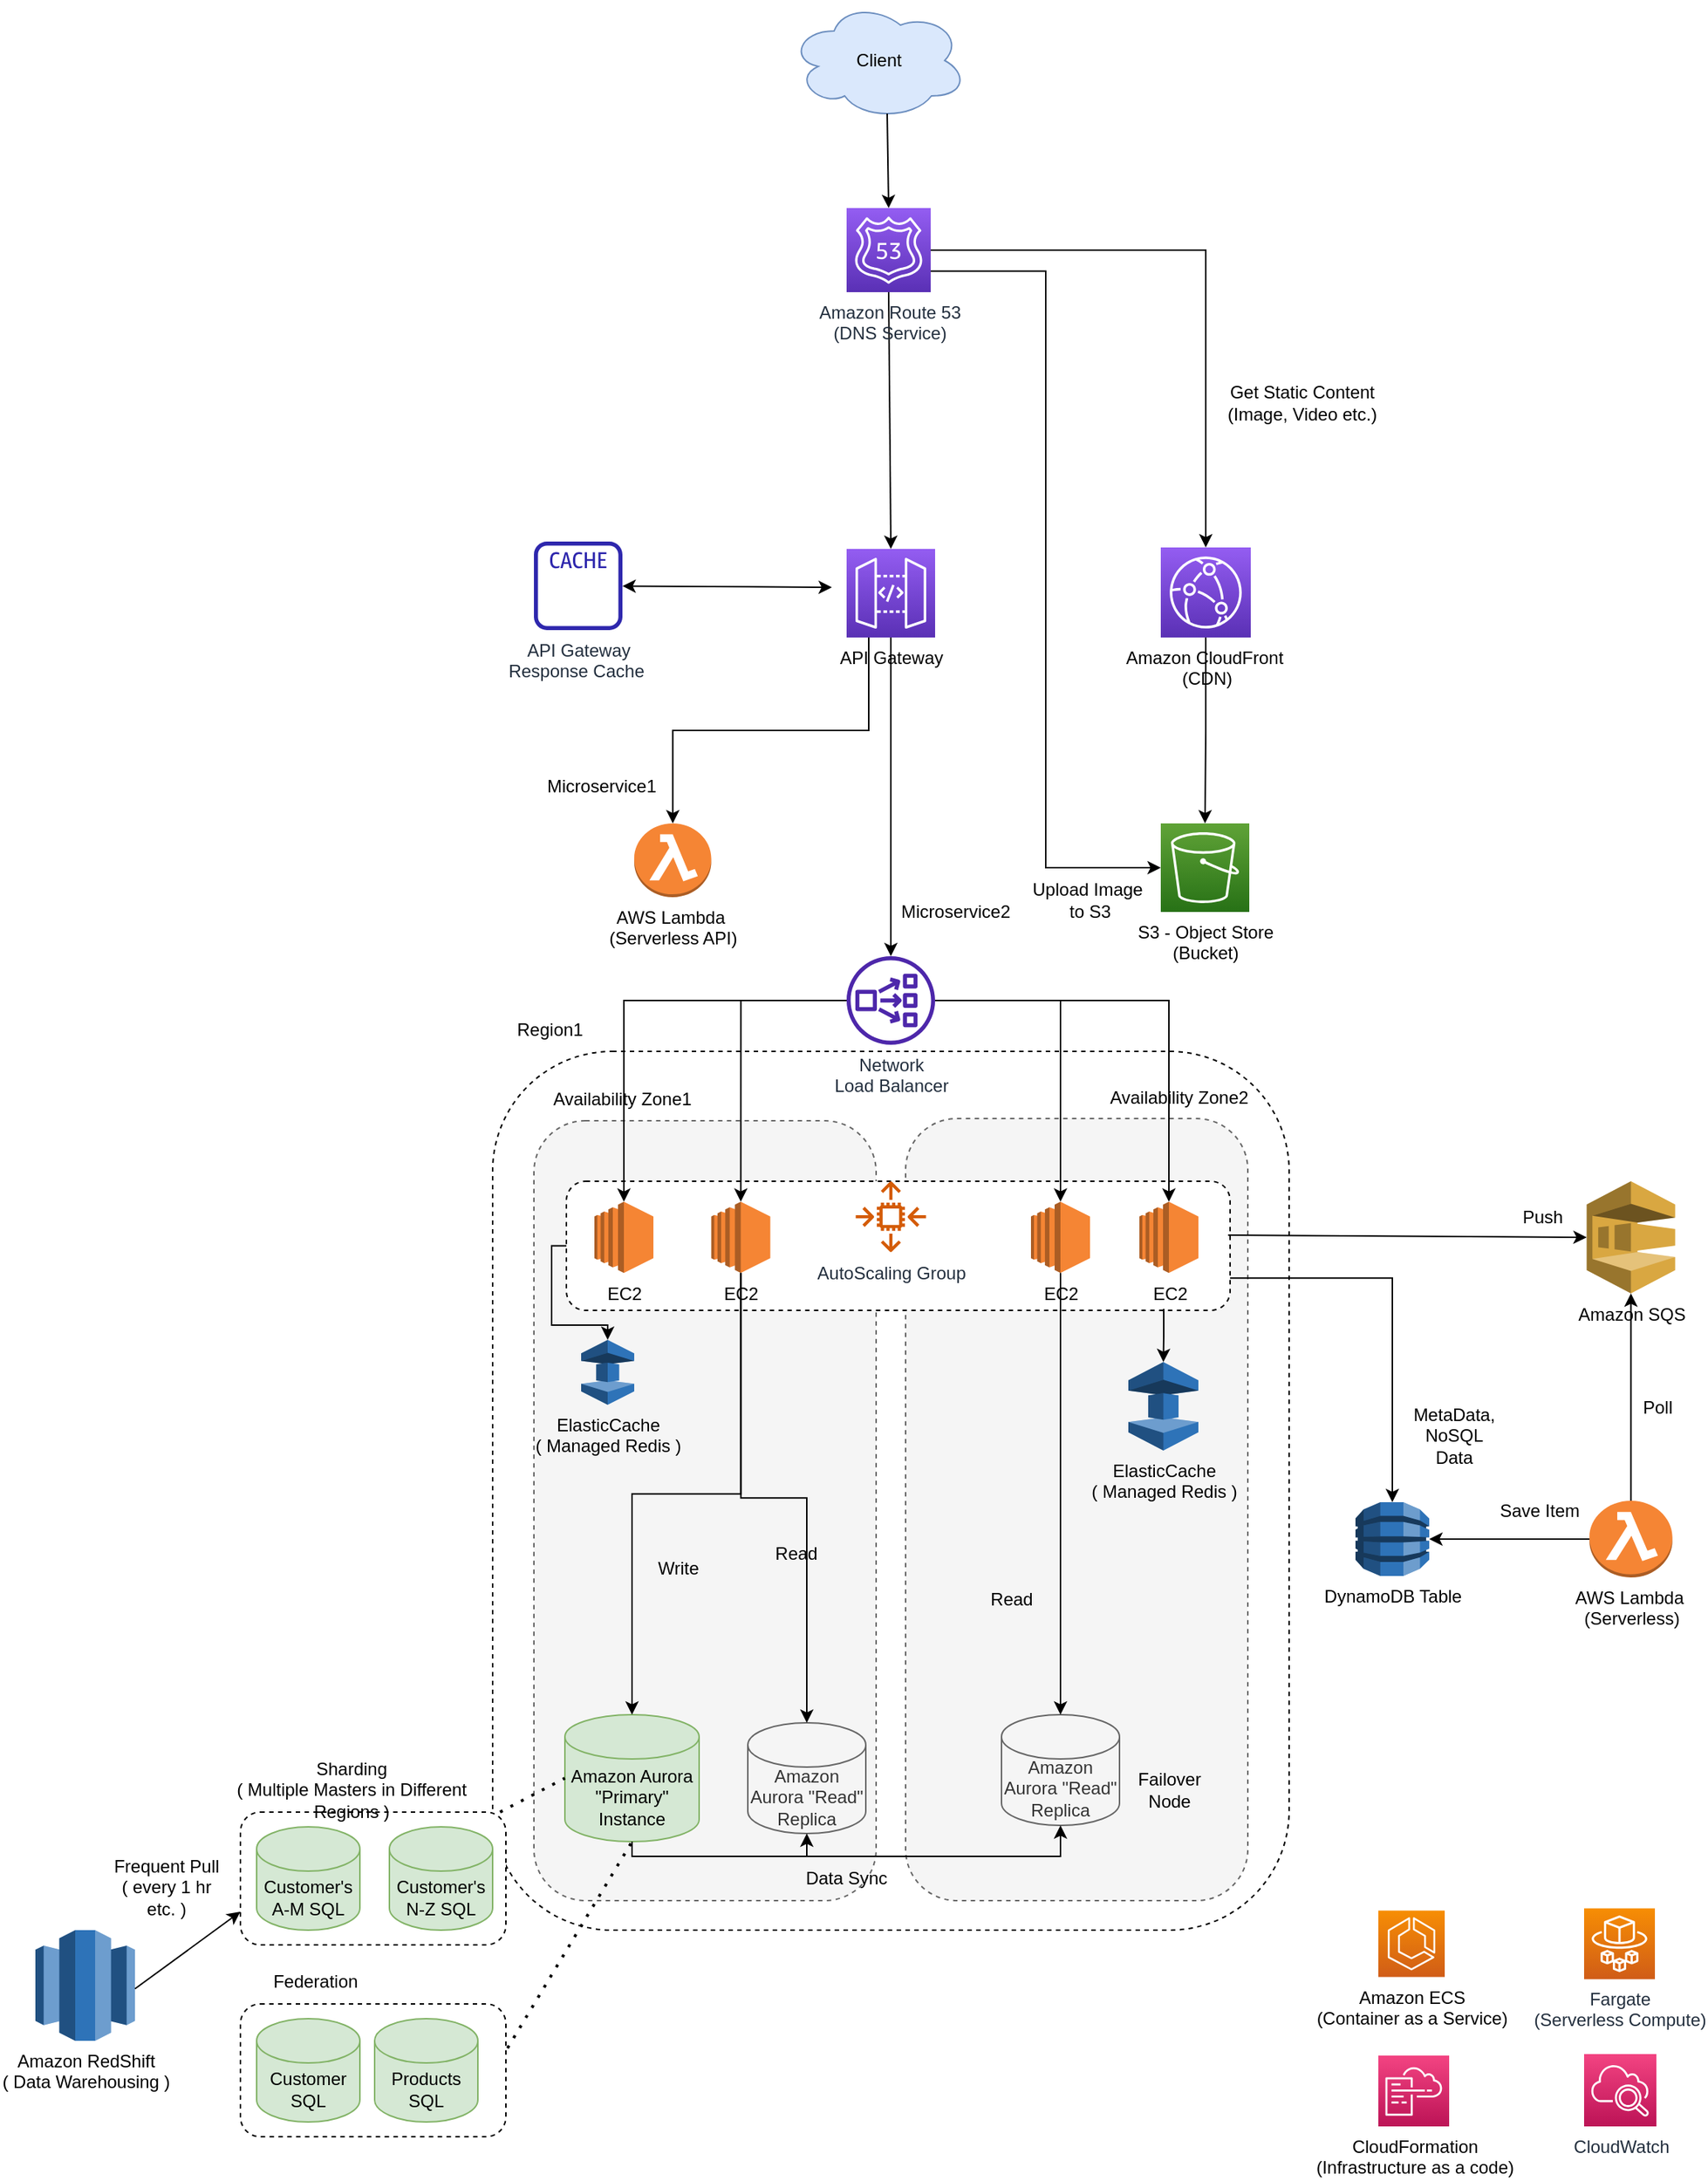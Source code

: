 <mxfile version="20.3.0" type="device"><diagram id="onmVZMC7TlNop5oKB3UY" name="Page-1"><mxGraphModel dx="1796" dy="1678" grid="1" gridSize="10" guides="1" tooltips="1" connect="1" arrows="1" fold="1" page="1" pageScale="1" pageWidth="850" pageHeight="1100" math="0" shadow="0"><root><mxCell id="0"/><mxCell id="1" parent="0"/><mxCell id="hn_LYAB48-utlL365DAF-9" value="" style="rounded=1;whiteSpace=wrap;html=1;dashed=1;" parent="1" vertex="1"><mxGeometry x="60" y="-215.5" width="540" height="595.5" as="geometry"/></mxCell><mxCell id="aEOiDf8z2A1y91HWuHEK-3" value="" style="rounded=1;whiteSpace=wrap;html=1;dashed=1;fillColor=#f5f5f5;fontColor=#333333;strokeColor=#666666;" parent="1" vertex="1"><mxGeometry x="340" y="-170" width="232" height="530" as="geometry"/></mxCell><mxCell id="aEOiDf8z2A1y91HWuHEK-2" value="" style="rounded=1;whiteSpace=wrap;html=1;dashed=1;fillColor=#f5f5f5;fontColor=#333333;strokeColor=#666666;" parent="1" vertex="1"><mxGeometry x="88" y="-168.5" width="232" height="528.5" as="geometry"/></mxCell><mxCell id="gxSmxHNSXOMdhkajosie-10" value="" style="rounded=1;whiteSpace=wrap;html=1;dashed=1;" parent="1" vertex="1"><mxGeometry x="110" y="-127.5" width="450" height="87.5" as="geometry"/></mxCell><mxCell id="0BLKtr6tW4kkjmVhm_gT-1" value="Amazon Aurora &quot;Primary&quot; &lt;br&gt;Instance" style="shape=cylinder3;whiteSpace=wrap;html=1;boundedLbl=1;backgroundOutline=1;size=15;fillColor=#d5e8d4;strokeColor=#82b366;" parent="1" vertex="1"><mxGeometry x="109" y="234" width="91" height="86" as="geometry"/></mxCell><mxCell id="0BLKtr6tW4kkjmVhm_gT-8" value="Write" style="text;html=1;strokeColor=none;fillColor=none;align=center;verticalAlign=middle;whiteSpace=wrap;rounded=0;" parent="1" vertex="1"><mxGeometry x="156" y="120" width="60" height="30" as="geometry"/></mxCell><mxCell id="0BLKtr6tW4kkjmVhm_gT-16" value="Data Sync" style="text;html=1;strokeColor=none;fillColor=none;align=center;verticalAlign=middle;whiteSpace=wrap;rounded=0;" parent="1" vertex="1"><mxGeometry x="270" y="330" width="60" height="30" as="geometry"/></mxCell><mxCell id="gxSmxHNSXOMdhkajosie-3" value="Client" style="ellipse;shape=cloud;whiteSpace=wrap;html=1;fillColor=#dae8fc;strokeColor=#6c8ebf;" parent="1" vertex="1"><mxGeometry x="261.5" y="-927" width="120" height="80" as="geometry"/></mxCell><mxCell id="gxSmxHNSXOMdhkajosie-4" value="" style="endArrow=classic;html=1;rounded=0;exitX=0.5;exitY=1;exitDx=0;exitDy=0;exitPerimeter=0;entryX=0.5;entryY=0;entryDx=0;entryDy=0;entryPerimeter=0;" parent="1" source="Na6hdPi10sbFOHIolOGf-2" target="tbOlpOTZM_LOGTKTHbli-2" edge="1"><mxGeometry width="50" height="50" relative="1" as="geometry"><mxPoint x="380" y="-220" as="sourcePoint"/><mxPoint x="330" y="-320" as="targetPoint"/></mxGeometry></mxCell><mxCell id="gxSmxHNSXOMdhkajosie-7" value="" style="endArrow=classic;html=1;rounded=0;entryX=0.5;entryY=0;entryDx=0;entryDy=0;entryPerimeter=0;edgeStyle=orthogonalEdgeStyle;" parent="1" source="XGgCyVhvgCMP7tvnIqWy-1" target="Na6hdPi10sbFOHIolOGf-5" edge="1"><mxGeometry width="50" height="50" relative="1" as="geometry"><mxPoint x="330" y="-258" as="sourcePoint"/><mxPoint x="328" y="-140" as="targetPoint"/></mxGeometry></mxCell><mxCell id="gxSmxHNSXOMdhkajosie-8" value="ElasticCache &lt;br&gt;( Managed Redis )" style="outlineConnect=0;dashed=0;verticalLabelPosition=bottom;verticalAlign=top;align=center;html=1;shape=mxgraph.aws3.elasticache;fillColor=#2E73B8;gradientColor=none;" parent="1" vertex="1"><mxGeometry x="491" y="-5" width="47.5" height="60" as="geometry"/></mxCell><mxCell id="gxSmxHNSXOMdhkajosie-16" value="" style="endArrow=classic;html=1;rounded=0;edgeStyle=orthogonalEdgeStyle;" parent="1" source="tbOlpOTZM_LOGTKTHbli-3" target="tbOlpOTZM_LOGTKTHbli-11" edge="1"><mxGeometry width="50" height="50" relative="1" as="geometry"><mxPoint x="860" y="-803.2" as="sourcePoint"/><mxPoint x="543" y="-370" as="targetPoint"/></mxGeometry></mxCell><mxCell id="gxSmxHNSXOMdhkajosie-17" value="" style="rounded=1;whiteSpace=wrap;html=1;dashed=1;" parent="1" vertex="1"><mxGeometry x="-111" y="300" width="180" height="90" as="geometry"/></mxCell><mxCell id="gxSmxHNSXOMdhkajosie-18" value="Customer's A-M SQL" style="shape=cylinder3;whiteSpace=wrap;html=1;boundedLbl=1;backgroundOutline=1;size=15;fillColor=#d5e8d4;strokeColor=#82b366;" parent="1" vertex="1"><mxGeometry x="-100" y="310" width="70" height="70" as="geometry"/></mxCell><mxCell id="gxSmxHNSXOMdhkajosie-19" value="Customer's N-Z SQL" style="shape=cylinder3;whiteSpace=wrap;html=1;boundedLbl=1;backgroundOutline=1;size=15;fillColor=#d5e8d4;strokeColor=#82b366;" parent="1" vertex="1"><mxGeometry x="-10" y="310" width="70" height="70" as="geometry"/></mxCell><mxCell id="gxSmxHNSXOMdhkajosie-20" value="Sharding &lt;br&gt;( Multiple Masters in Different Regions )" style="text;html=1;strokeColor=none;fillColor=none;align=center;verticalAlign=middle;whiteSpace=wrap;rounded=0;dashed=1;" parent="1" vertex="1"><mxGeometry x="-132.5" y="270" width="192.5" height="30" as="geometry"/></mxCell><mxCell id="gxSmxHNSXOMdhkajosie-21" value="" style="rounded=1;whiteSpace=wrap;html=1;dashed=1;" parent="1" vertex="1"><mxGeometry x="-111" y="430" width="180" height="90" as="geometry"/></mxCell><mxCell id="gxSmxHNSXOMdhkajosie-22" value="Customer SQL" style="shape=cylinder3;whiteSpace=wrap;html=1;boundedLbl=1;backgroundOutline=1;size=15;fillColor=#d5e8d4;strokeColor=#82b366;" parent="1" vertex="1"><mxGeometry x="-100" y="440" width="70" height="70" as="geometry"/></mxCell><mxCell id="gxSmxHNSXOMdhkajosie-23" value="Products SQL" style="shape=cylinder3;whiteSpace=wrap;html=1;boundedLbl=1;backgroundOutline=1;size=15;fillColor=#d5e8d4;strokeColor=#82b366;" parent="1" vertex="1"><mxGeometry x="-20" y="440" width="70" height="70" as="geometry"/></mxCell><mxCell id="gxSmxHNSXOMdhkajosie-24" value="Federation" style="text;html=1;strokeColor=none;fillColor=none;align=center;verticalAlign=middle;whiteSpace=wrap;rounded=0;dashed=1;" parent="1" vertex="1"><mxGeometry x="-90" y="400" width="60" height="30" as="geometry"/></mxCell><mxCell id="gxSmxHNSXOMdhkajosie-25" value="" style="endArrow=none;dashed=1;html=1;dashPattern=1 3;strokeWidth=2;rounded=0;entryX=0;entryY=0.5;entryDx=0;entryDy=0;entryPerimeter=0;" parent="1" source="gxSmxHNSXOMdhkajosie-17" target="0BLKtr6tW4kkjmVhm_gT-1" edge="1"><mxGeometry width="50" height="50" relative="1" as="geometry"><mxPoint x="240" y="410" as="sourcePoint"/><mxPoint x="290" y="360" as="targetPoint"/></mxGeometry></mxCell><mxCell id="gxSmxHNSXOMdhkajosie-26" value="" style="endArrow=none;dashed=1;html=1;dashPattern=1 3;strokeWidth=2;rounded=0;exitX=1.006;exitY=0.333;exitDx=0;exitDy=0;exitPerimeter=0;entryX=0.5;entryY=1;entryDx=0;entryDy=0;entryPerimeter=0;" parent="1" source="gxSmxHNSXOMdhkajosie-21" target="0BLKtr6tW4kkjmVhm_gT-1" edge="1"><mxGeometry width="50" height="50" relative="1" as="geometry"><mxPoint x="240" y="410" as="sourcePoint"/><mxPoint x="160" y="290" as="targetPoint"/></mxGeometry></mxCell><mxCell id="gxSmxHNSXOMdhkajosie-38" value="Amazon RedShift &lt;br&gt;( Data Warehousing )" style="outlineConnect=0;dashed=0;verticalLabelPosition=bottom;verticalAlign=top;align=center;html=1;shape=mxgraph.aws3.redshift;fillColor=#2E73B8;gradientColor=none;" parent="1" vertex="1"><mxGeometry x="-250" y="380" width="67.5" height="75" as="geometry"/></mxCell><mxCell id="gxSmxHNSXOMdhkajosie-39" value="" style="endArrow=classic;html=1;rounded=0;exitX=1;exitY=0.53;exitDx=0;exitDy=0;exitPerimeter=0;entryX=0;entryY=0.75;entryDx=0;entryDy=0;" parent="1" source="gxSmxHNSXOMdhkajosie-38" target="gxSmxHNSXOMdhkajosie-17" edge="1"><mxGeometry width="50" height="50" relative="1" as="geometry"><mxPoint x="30" y="410" as="sourcePoint"/><mxPoint x="80" y="360" as="targetPoint"/></mxGeometry></mxCell><mxCell id="gxSmxHNSXOMdhkajosie-40" value="Frequent Pull ( every 1 hr etc. )" style="text;html=1;strokeColor=none;fillColor=none;align=center;verticalAlign=middle;whiteSpace=wrap;rounded=0;dashed=1;" parent="1" vertex="1"><mxGeometry x="-200" y="336" width="77.5" height="30" as="geometry"/></mxCell><mxCell id="Na6hdPi10sbFOHIolOGf-2" value="Amazon Route 53&lt;br&gt;(DNS Service)" style="sketch=0;points=[[0,0,0],[0.25,0,0],[0.5,0,0],[0.75,0,0],[1,0,0],[0,1,0],[0.25,1,0],[0.5,1,0],[0.75,1,0],[1,1,0],[0,0.25,0],[0,0.5,0],[0,0.75,0],[1,0.25,0],[1,0.5,0],[1,0.75,0]];outlineConnect=0;fontColor=#232F3E;gradientColor=#945DF2;gradientDirection=north;fillColor=#5A30B5;strokeColor=#ffffff;dashed=0;verticalLabelPosition=bottom;verticalAlign=top;align=center;html=1;fontSize=12;fontStyle=0;aspect=fixed;shape=mxgraph.aws4.resourceIcon;resIcon=mxgraph.aws4.route_53;" parent="1" vertex="1"><mxGeometry x="300" y="-787" width="57" height="57" as="geometry"/></mxCell><mxCell id="Na6hdPi10sbFOHIolOGf-3" value="" style="endArrow=classic;html=1;rounded=0;exitX=0.55;exitY=0.95;exitDx=0;exitDy=0;exitPerimeter=0;entryX=0.5;entryY=0;entryDx=0;entryDy=0;entryPerimeter=0;" parent="1" source="gxSmxHNSXOMdhkajosie-3" target="Na6hdPi10sbFOHIolOGf-2" edge="1"><mxGeometry width="50" height="50" relative="1" as="geometry"><mxPoint x="530" y="-677" as="sourcePoint"/><mxPoint x="580" y="-727" as="targetPoint"/></mxGeometry></mxCell><mxCell id="Na6hdPi10sbFOHIolOGf-5" value="EC2" style="outlineConnect=0;dashed=0;verticalLabelPosition=bottom;verticalAlign=top;align=center;html=1;shape=mxgraph.aws3.ec2;fillColor=#F58534;gradientColor=none;" parent="1" vertex="1"><mxGeometry x="129" y="-113.62" width="40" height="48.25" as="geometry"/></mxCell><mxCell id="Na6hdPi10sbFOHIolOGf-6" value="Get Static Content (Image, Video etc.)" style="text;html=1;strokeColor=none;fillColor=none;align=center;verticalAlign=middle;whiteSpace=wrap;rounded=0;" parent="1" vertex="1"><mxGeometry x="553.5" y="-670" width="110" height="30" as="geometry"/></mxCell><mxCell id="Na6hdPi10sbFOHIolOGf-7" value="" style="endArrow=classic;html=1;rounded=0;exitX=0.9;exitY=0.989;exitDx=0;exitDy=0;entryX=0.5;entryY=0;entryDx=0;entryDy=0;entryPerimeter=0;edgeStyle=orthogonalEdgeStyle;exitPerimeter=0;" parent="1" source="gxSmxHNSXOMdhkajosie-10" target="gxSmxHNSXOMdhkajosie-8" edge="1"><mxGeometry width="50" height="50" relative="1" as="geometry"><mxPoint x="350" y="110" as="sourcePoint"/><mxPoint x="400" y="60" as="targetPoint"/></mxGeometry></mxCell><mxCell id="aEOiDf8z2A1y91HWuHEK-1" value="ElasticCache &lt;br&gt;( Managed Redis )" style="outlineConnect=0;dashed=0;verticalLabelPosition=bottom;verticalAlign=top;align=center;html=1;shape=mxgraph.aws3.elasticache;fillColor=#2E73B8;gradientColor=none;" parent="1" vertex="1"><mxGeometry x="120" y="-20" width="36" height="44" as="geometry"/></mxCell><mxCell id="aEOiDf8z2A1y91HWuHEK-4" value="" style="endArrow=classic;html=1;rounded=0;entryX=0.5;entryY=0;entryDx=0;entryDy=0;entryPerimeter=0;edgeStyle=orthogonalEdgeStyle;exitX=0;exitY=0.5;exitDx=0;exitDy=0;" parent="1" source="gxSmxHNSXOMdhkajosie-10" target="aEOiDf8z2A1y91HWuHEK-1" edge="1"><mxGeometry width="50" height="50" relative="1" as="geometry"><mxPoint x="200" y="-40" as="sourcePoint"/><mxPoint x="410" y="-120" as="targetPoint"/></mxGeometry></mxCell><mxCell id="aEOiDf8z2A1y91HWuHEK-5" value="EC2" style="outlineConnect=0;dashed=0;verticalLabelPosition=bottom;verticalAlign=top;align=center;html=1;shape=mxgraph.aws3.ec2;fillColor=#F58534;gradientColor=none;" parent="1" vertex="1"><mxGeometry x="498.5" y="-113.63" width="40" height="48.25" as="geometry"/></mxCell><mxCell id="aEOiDf8z2A1y91HWuHEK-6" value="Availability Zone1" style="text;html=1;strokeColor=none;fillColor=none;align=center;verticalAlign=middle;whiteSpace=wrap;rounded=0;" parent="1" vertex="1"><mxGeometry x="63" y="-198.5" width="170" height="30" as="geometry"/></mxCell><mxCell id="aEOiDf8z2A1y91HWuHEK-7" value="Availability Zone2" style="text;html=1;strokeColor=none;fillColor=none;align=center;verticalAlign=middle;whiteSpace=wrap;rounded=0;" parent="1" vertex="1"><mxGeometry x="443" y="-199" width="165" height="30" as="geometry"/></mxCell><mxCell id="VerBMDBRh4YoSRX80HrU-1" value="Upload Image&lt;br&gt;&amp;nbsp;to S3" style="text;html=1;strokeColor=none;fillColor=none;align=center;verticalAlign=middle;whiteSpace=wrap;rounded=0;" parent="1" vertex="1"><mxGeometry x="387.75" y="-333" width="150.75" height="30" as="geometry"/></mxCell><mxCell id="VerBMDBRh4YoSRX80HrU-2" value="CloudWatch" style="sketch=0;points=[[0,0,0],[0.25,0,0],[0.5,0,0],[0.75,0,0],[1,0,0],[0,1,0],[0.25,1,0],[0.5,1,0],[0.75,1,0],[1,1,0],[0,0.25,0],[0,0.5,0],[0,0.75,0],[1,0.25,0],[1,0.5,0],[1,0.75,0]];points=[[0,0,0],[0.25,0,0],[0.5,0,0],[0.75,0,0],[1,0,0],[0,1,0],[0.25,1,0],[0.5,1,0],[0.75,1,0],[1,1,0],[0,0.25,0],[0,0.5,0],[0,0.75,0],[1,0.25,0],[1,0.5,0],[1,0.75,0]];outlineConnect=0;fontColor=#232F3E;gradientColor=#F34482;gradientDirection=north;fillColor=#BC1356;strokeColor=#ffffff;dashed=0;verticalLabelPosition=bottom;verticalAlign=top;align=center;html=1;fontSize=12;fontStyle=0;aspect=fixed;shape=mxgraph.aws4.resourceIcon;resIcon=mxgraph.aws4.cloudwatch_2;" parent="1" vertex="1"><mxGeometry x="800" y="464" width="49" height="49" as="geometry"/></mxCell><mxCell id="hn_LYAB48-utlL365DAF-1" value="DynamoDB Table" style="outlineConnect=0;dashed=0;verticalLabelPosition=bottom;verticalAlign=top;align=center;html=1;shape=mxgraph.aws3.dynamo_db;fillColor=#2E73B8;gradientColor=none;" parent="1" vertex="1"><mxGeometry x="645" y="90" width="50" height="50" as="geometry"/></mxCell><mxCell id="hn_LYAB48-utlL365DAF-6" value="" style="endArrow=classic;html=1;rounded=0;exitX=1;exitY=0.75;exitDx=0;exitDy=0;edgeStyle=orthogonalEdgeStyle;" parent="1" source="gxSmxHNSXOMdhkajosie-10" target="hn_LYAB48-utlL365DAF-1" edge="1"><mxGeometry width="50" height="50" relative="1" as="geometry"><mxPoint x="320" y="90" as="sourcePoint"/><mxPoint x="370" y="40" as="targetPoint"/></mxGeometry></mxCell><mxCell id="hn_LYAB48-utlL365DAF-8" value="MetaData, NoSQL Data" style="text;html=1;strokeColor=none;fillColor=none;align=center;verticalAlign=middle;whiteSpace=wrap;rounded=0;" parent="1" vertex="1"><mxGeometry x="681.75" y="30" width="60" height="30" as="geometry"/></mxCell><mxCell id="hn_LYAB48-utlL365DAF-10" value="Region1" style="text;html=1;strokeColor=none;fillColor=none;align=center;verticalAlign=middle;whiteSpace=wrap;rounded=0;dashed=1;" parent="1" vertex="1"><mxGeometry x="69" y="-245.5" width="60" height="30" as="geometry"/></mxCell><mxCell id="hn_LYAB48-utlL365DAF-13" value="AutoScaling Group" style="sketch=0;outlineConnect=0;fontColor=#232F3E;gradientColor=none;fillColor=#D45B07;strokeColor=none;dashed=0;verticalLabelPosition=bottom;verticalAlign=top;align=center;html=1;fontSize=12;fontStyle=0;aspect=fixed;pointerEvents=1;shape=mxgraph.aws4.auto_scaling2;" parent="1" vertex="1"><mxGeometry x="306" y="-127.5" width="48" height="48" as="geometry"/></mxCell><mxCell id="hn_LYAB48-utlL365DAF-15" value="Amazon Aurora &quot;Read&quot; Replica" style="shape=cylinder3;whiteSpace=wrap;html=1;boundedLbl=1;backgroundOutline=1;size=15;fillColor=#f5f5f5;fontColor=#333333;strokeColor=#666666;" parent="1" vertex="1"><mxGeometry x="233" y="239.5" width="80" height="75" as="geometry"/></mxCell><mxCell id="hn_LYAB48-utlL365DAF-16" value="Amazon Aurora &quot;Read&quot; Replica" style="shape=cylinder3;whiteSpace=wrap;html=1;boundedLbl=1;backgroundOutline=1;size=15;fillColor=#f5f5f5;fontColor=#333333;strokeColor=#666666;" parent="1" vertex="1"><mxGeometry x="405" y="234" width="80" height="75" as="geometry"/></mxCell><mxCell id="hn_LYAB48-utlL365DAF-17" value="" style="endArrow=classic;html=1;rounded=0;edgeStyle=orthogonalEdgeStyle;exitX=0.5;exitY=1;exitDx=0;exitDy=0;exitPerimeter=0;" parent="1" target="hn_LYAB48-utlL365DAF-15" edge="1" source="WZfCLLV3Nf7WLtic0pid-1"><mxGeometry width="50" height="50" relative="1" as="geometry"><mxPoint x="170" y="40" as="sourcePoint"/><mxPoint x="420" y="110" as="targetPoint"/></mxGeometry></mxCell><mxCell id="hn_LYAB48-utlL365DAF-18" value="Read" style="text;html=1;strokeColor=none;fillColor=none;align=center;verticalAlign=middle;whiteSpace=wrap;rounded=0;dashed=1;" parent="1" vertex="1"><mxGeometry x="236" y="110" width="60" height="30" as="geometry"/></mxCell><mxCell id="hn_LYAB48-utlL365DAF-19" value="" style="endArrow=classic;html=1;rounded=0;entryX=0.5;entryY=0;entryDx=0;entryDy=0;entryPerimeter=0;edgeStyle=orthogonalEdgeStyle;exitX=0.5;exitY=1;exitDx=0;exitDy=0;exitPerimeter=0;" parent="1" target="hn_LYAB48-utlL365DAF-16" edge="1" source="WZfCLLV3Nf7WLtic0pid-2"><mxGeometry width="50" height="50" relative="1" as="geometry"><mxPoint x="390" y="130" as="sourcePoint"/><mxPoint x="420" y="90" as="targetPoint"/></mxGeometry></mxCell><mxCell id="hn_LYAB48-utlL365DAF-20" value="Read" style="text;html=1;strokeColor=none;fillColor=none;align=center;verticalAlign=middle;whiteSpace=wrap;rounded=0;dashed=1;" parent="1" vertex="1"><mxGeometry x="381.5" y="141" width="60" height="30" as="geometry"/></mxCell><mxCell id="hn_LYAB48-utlL365DAF-21" value="Failover Node" style="text;html=1;strokeColor=none;fillColor=none;align=center;verticalAlign=middle;whiteSpace=wrap;rounded=0;dashed=1;" parent="1" vertex="1"><mxGeometry x="488.5" y="270" width="60" height="30" as="geometry"/></mxCell><mxCell id="hn_LYAB48-utlL365DAF-28" value="Fargate &lt;br&gt;(Serverless Compute)" style="sketch=0;points=[[0,0,0],[0.25,0,0],[0.5,0,0],[0.75,0,0],[1,0,0],[0,1,0],[0.25,1,0],[0.5,1,0],[0.75,1,0],[1,1,0],[0,0.25,0],[0,0.5,0],[0,0.75,0],[1,0.25,0],[1,0.5,0],[1,0.75,0]];outlineConnect=0;fontColor=#232F3E;gradientColor=#F78E04;gradientDirection=north;fillColor=#D05C17;strokeColor=#ffffff;dashed=0;verticalLabelPosition=bottom;verticalAlign=top;align=center;html=1;fontSize=12;fontStyle=0;aspect=fixed;shape=mxgraph.aws4.resourceIcon;resIcon=mxgraph.aws4.fargate;" parent="1" vertex="1"><mxGeometry x="800" y="365.25" width="48" height="48" as="geometry"/></mxCell><mxCell id="QTUbFtr4t2JCp2JEc1CR-1" value="" style="endArrow=classic;html=1;rounded=0;edgeStyle=orthogonalEdgeStyle;entryX=0.5;entryY=0;entryDx=0;entryDy=0;entryPerimeter=0;" parent="1" source="Na6hdPi10sbFOHIolOGf-2" target="tbOlpOTZM_LOGTKTHbli-3" edge="1"><mxGeometry width="50" height="50" relative="1" as="geometry"><mxPoint x="610" y="-547" as="sourcePoint"/><mxPoint x="810" y="-803.25" as="targetPoint"/></mxGeometry></mxCell><mxCell id="QTUbFtr4t2JCp2JEc1CR-2" value="" style="endArrow=classic;html=1;rounded=0;entryX=0;entryY=0.5;entryDx=0;entryDy=0;entryPerimeter=0;edgeStyle=orthogonalEdgeStyle;exitX=1;exitY=0.75;exitDx=0;exitDy=0;exitPerimeter=0;" parent="1" source="Na6hdPi10sbFOHIolOGf-2" target="tbOlpOTZM_LOGTKTHbli-11" edge="1"><mxGeometry width="50" height="50" relative="1" as="geometry"><mxPoint x="610" y="-547" as="sourcePoint"/><mxPoint x="513" y="-338.5" as="targetPoint"/></mxGeometry></mxCell><mxCell id="QTUbFtr4t2JCp2JEc1CR-4" value="Amazon SQS" style="outlineConnect=0;dashed=0;verticalLabelPosition=bottom;verticalAlign=top;align=center;html=1;shape=mxgraph.aws3.sqs;fillColor=#D9A741;gradientColor=none;" parent="1" vertex="1"><mxGeometry x="801.75" y="-127.5" width="60" height="76" as="geometry"/></mxCell><mxCell id="QTUbFtr4t2JCp2JEc1CR-5" value="" style="endArrow=classic;html=1;rounded=0;exitX=0.997;exitY=0.417;exitDx=0;exitDy=0;exitPerimeter=0;entryX=0;entryY=0.5;entryDx=0;entryDy=0;entryPerimeter=0;" parent="1" source="gxSmxHNSXOMdhkajosie-10" target="QTUbFtr4t2JCp2JEc1CR-4" edge="1"><mxGeometry width="50" height="50" relative="1" as="geometry"><mxPoint x="660" y="-110" as="sourcePoint"/><mxPoint x="610" y="-60" as="targetPoint"/></mxGeometry></mxCell><mxCell id="QTUbFtr4t2JCp2JEc1CR-6" value="AWS Lambda&amp;nbsp;&lt;br&gt;(Serverless)" style="outlineConnect=0;dashed=0;verticalLabelPosition=bottom;verticalAlign=top;align=center;html=1;shape=mxgraph.aws3.lambda_function;fillColor=#F58534;gradientColor=none;" parent="1" vertex="1"><mxGeometry x="803.62" y="89" width="56.25" height="52" as="geometry"/></mxCell><mxCell id="QTUbFtr4t2JCp2JEc1CR-7" value="" style="endArrow=classic;html=1;rounded=0;exitX=0.5;exitY=0;exitDx=0;exitDy=0;exitPerimeter=0;" parent="1" source="QTUbFtr4t2JCp2JEc1CR-6" target="QTUbFtr4t2JCp2JEc1CR-4" edge="1"><mxGeometry width="50" height="50" relative="1" as="geometry"><mxPoint x="610" y="-10" as="sourcePoint"/><mxPoint x="660" y="-60" as="targetPoint"/></mxGeometry></mxCell><mxCell id="QTUbFtr4t2JCp2JEc1CR-8" value="" style="endArrow=classic;html=1;rounded=0;exitX=0;exitY=0.5;exitDx=0;exitDy=0;exitPerimeter=0;" parent="1" source="QTUbFtr4t2JCp2JEc1CR-6" target="hn_LYAB48-utlL365DAF-1" edge="1"><mxGeometry width="50" height="50" relative="1" as="geometry"><mxPoint x="610" y="200" as="sourcePoint"/><mxPoint x="660" y="150" as="targetPoint"/></mxGeometry></mxCell><mxCell id="QTUbFtr4t2JCp2JEc1CR-10" value="Poll" style="text;html=1;strokeColor=none;fillColor=none;align=center;verticalAlign=middle;whiteSpace=wrap;rounded=0;" parent="1" vertex="1"><mxGeometry x="820" y="10.5" width="60" height="30" as="geometry"/></mxCell><mxCell id="QTUbFtr4t2JCp2JEc1CR-11" value="Save Item" style="text;html=1;strokeColor=none;fillColor=none;align=center;verticalAlign=middle;whiteSpace=wrap;rounded=0;" parent="1" vertex="1"><mxGeometry x="740" y="80.75" width="60" height="30" as="geometry"/></mxCell><mxCell id="QTUbFtr4t2JCp2JEc1CR-15" value="AWS Lambda&amp;nbsp;&lt;br&gt;(Serverless API)" style="outlineConnect=0;dashed=0;verticalLabelPosition=bottom;verticalAlign=top;align=center;html=1;shape=mxgraph.aws3.lambda_function;fillColor=#F58534;gradientColor=none;" parent="1" vertex="1"><mxGeometry x="156" y="-370" width="52.25" height="50" as="geometry"/></mxCell><mxCell id="QTUbFtr4t2JCp2JEc1CR-17" value="Push" style="text;html=1;strokeColor=none;fillColor=none;align=center;verticalAlign=middle;whiteSpace=wrap;rounded=0;" parent="1" vertex="1"><mxGeometry x="741.75" y="-118.5" width="60" height="30" as="geometry"/></mxCell><mxCell id="XGgCyVhvgCMP7tvnIqWy-1" value="Network &lt;br&gt;Load Balancer" style="sketch=0;outlineConnect=0;fontColor=#232F3E;gradientColor=none;fillColor=#4D27AA;strokeColor=none;dashed=0;verticalLabelPosition=bottom;verticalAlign=top;align=center;html=1;fontSize=12;fontStyle=0;aspect=fixed;pointerEvents=1;shape=mxgraph.aws4.network_load_balancer;" parent="1" vertex="1"><mxGeometry x="300" y="-280" width="60" height="60" as="geometry"/></mxCell><mxCell id="tbOlpOTZM_LOGTKTHbli-2" value="&lt;span style=&quot;color: rgb(0, 0, 0);&quot;&gt;API Gateway&lt;br&gt;&lt;/span&gt;" style="sketch=0;points=[[0,0,0],[0.25,0,0],[0.5,0,0],[0.75,0,0],[1,0,0],[0,1,0],[0.25,1,0],[0.5,1,0],[0.75,1,0],[1,1,0],[0,0.25,0],[0,0.5,0],[0,0.75,0],[1,0.25,0],[1,0.5,0],[1,0.75,0]];outlineConnect=0;fontColor=#232F3E;gradientColor=#945DF2;gradientDirection=north;fillColor=#5A30B5;strokeColor=#ffffff;dashed=0;verticalLabelPosition=bottom;verticalAlign=top;align=center;html=1;fontSize=12;fontStyle=0;aspect=fixed;shape=mxgraph.aws4.resourceIcon;resIcon=mxgraph.aws4.api_gateway;" parent="1" vertex="1"><mxGeometry x="300" y="-556" width="60" height="60" as="geometry"/></mxCell><mxCell id="tbOlpOTZM_LOGTKTHbli-3" value="&lt;span style=&quot;color: rgb(0, 0, 0);&quot;&gt;Amazon CloudFront&amp;nbsp;&lt;/span&gt;&lt;br style=&quot;color: rgb(0, 0, 0);&quot;&gt;&lt;span style=&quot;color: rgb(0, 0, 0);&quot;&gt;(CDN)&lt;/span&gt;" style="sketch=0;points=[[0,0,0],[0.25,0,0],[0.5,0,0],[0.75,0,0],[1,0,0],[0,1,0],[0.25,1,0],[0.5,1,0],[0.75,1,0],[1,1,0],[0,0.25,0],[0,0.5,0],[0,0.75,0],[1,0.25,0],[1,0.5,0],[1,0.75,0]];outlineConnect=0;fontColor=#232F3E;gradientColor=#945DF2;gradientDirection=north;fillColor=#5A30B5;strokeColor=#ffffff;dashed=0;verticalLabelPosition=bottom;verticalAlign=top;align=center;html=1;fontSize=12;fontStyle=0;aspect=fixed;shape=mxgraph.aws4.resourceIcon;resIcon=mxgraph.aws4.cloudfront;" parent="1" vertex="1"><mxGeometry x="513" y="-557" width="61" height="61" as="geometry"/></mxCell><mxCell id="tbOlpOTZM_LOGTKTHbli-4" value="API Gateway &lt;br&gt;Response Cache&amp;nbsp;" style="sketch=0;outlineConnect=0;fontColor=#232F3E;gradientColor=none;fillColor=#2E27AD;strokeColor=none;dashed=0;verticalLabelPosition=bottom;verticalAlign=top;align=center;html=1;fontSize=12;fontStyle=0;aspect=fixed;pointerEvents=1;shape=mxgraph.aws4.cache_node;" parent="1" vertex="1"><mxGeometry x="88" y="-561" width="60" height="60" as="geometry"/></mxCell><mxCell id="tbOlpOTZM_LOGTKTHbli-8" value="" style="endArrow=classic;html=1;rounded=0;exitX=0.5;exitY=1;exitDx=0;exitDy=0;exitPerimeter=0;" parent="1" source="tbOlpOTZM_LOGTKTHbli-2" target="XGgCyVhvgCMP7tvnIqWy-1" edge="1"><mxGeometry width="50" height="50" relative="1" as="geometry"><mxPoint x="320" y="-500" as="sourcePoint"/><mxPoint x="370" y="-550" as="targetPoint"/></mxGeometry></mxCell><mxCell id="tbOlpOTZM_LOGTKTHbli-9" value="" style="endArrow=classic;startArrow=classic;html=1;rounded=0;" parent="1" source="tbOlpOTZM_LOGTKTHbli-4" edge="1"><mxGeometry width="50" height="50" relative="1" as="geometry"><mxPoint x="340" y="-450" as="sourcePoint"/><mxPoint x="290" y="-530" as="targetPoint"/></mxGeometry></mxCell><mxCell id="tbOlpOTZM_LOGTKTHbli-10" value="" style="endArrow=classic;html=1;rounded=0;exitX=0.25;exitY=1;exitDx=0;exitDy=0;exitPerimeter=0;edgeStyle=orthogonalEdgeStyle;" parent="1" source="tbOlpOTZM_LOGTKTHbli-2" target="QTUbFtr4t2JCp2JEc1CR-15" edge="1"><mxGeometry width="50" height="50" relative="1" as="geometry"><mxPoint x="390" y="-290" as="sourcePoint"/><mxPoint x="440" y="-340" as="targetPoint"/></mxGeometry></mxCell><mxCell id="tbOlpOTZM_LOGTKTHbli-11" value="&lt;span style=&quot;color: rgb(0, 0, 0);&quot;&gt;S3 - Object Store&lt;/span&gt;&lt;br style=&quot;color: rgb(0, 0, 0);&quot;&gt;&lt;span style=&quot;color: rgb(0, 0, 0);&quot;&gt;(Bucket)&lt;/span&gt;" style="sketch=0;points=[[0,0,0],[0.25,0,0],[0.5,0,0],[0.75,0,0],[1,0,0],[0,1,0],[0.25,1,0],[0.5,1,0],[0.75,1,0],[1,1,0],[0,0.25,0],[0,0.5,0],[0,0.75,0],[1,0.25,0],[1,0.5,0],[1,0.75,0]];outlineConnect=0;fontColor=#232F3E;gradientColor=#60A337;gradientDirection=north;fillColor=#277116;strokeColor=#ffffff;dashed=0;verticalLabelPosition=bottom;verticalAlign=top;align=center;html=1;fontSize=12;fontStyle=0;aspect=fixed;shape=mxgraph.aws4.resourceIcon;resIcon=mxgraph.aws4.s3;" parent="1" vertex="1"><mxGeometry x="513" y="-370" width="60" height="60" as="geometry"/></mxCell><mxCell id="tbOlpOTZM_LOGTKTHbli-12" value="" style="endArrow=classic;html=1;rounded=0;entryX=0.5;entryY=0;entryDx=0;entryDy=0;entryPerimeter=0;edgeStyle=orthogonalEdgeStyle;" parent="1" source="XGgCyVhvgCMP7tvnIqWy-1" target="aEOiDf8z2A1y91HWuHEK-5" edge="1"><mxGeometry width="50" height="50" relative="1" as="geometry"><mxPoint x="440" y="-210" as="sourcePoint"/><mxPoint x="490" y="-260" as="targetPoint"/></mxGeometry></mxCell><mxCell id="tbOlpOTZM_LOGTKTHbli-13" value="&lt;span style=&quot;color: rgb(0, 0, 0);&quot;&gt;Amazon ECS&lt;/span&gt;&lt;br style=&quot;color: rgb(0, 0, 0);&quot;&gt;&lt;span style=&quot;color: rgb(0, 0, 0);&quot;&gt;(Container as a Service)&lt;/span&gt;" style="sketch=0;points=[[0,0,0],[0.25,0,0],[0.5,0,0],[0.75,0,0],[1,0,0],[0,1,0],[0.25,1,0],[0.5,1,0],[0.75,1,0],[1,1,0],[0,0.25,0],[0,0.5,0],[0,0.75,0],[1,0.25,0],[1,0.5,0],[1,0.75,0]];outlineConnect=0;fontColor=#232F3E;gradientColor=#F78E04;gradientDirection=north;fillColor=#D05C17;strokeColor=#ffffff;dashed=0;verticalLabelPosition=bottom;verticalAlign=top;align=center;html=1;fontSize=12;fontStyle=0;aspect=fixed;shape=mxgraph.aws4.resourceIcon;resIcon=mxgraph.aws4.ecs;" parent="1" vertex="1"><mxGeometry x="660.5" y="366.75" width="45" height="45" as="geometry"/></mxCell><mxCell id="tbOlpOTZM_LOGTKTHbli-14" value="&lt;span style=&quot;color: rgb(0, 0, 0);&quot;&gt;CloudFormation&lt;/span&gt;&lt;br style=&quot;color: rgb(0, 0, 0);&quot;&gt;&lt;span style=&quot;color: rgb(0, 0, 0);&quot;&gt;(Infrastructure as a code)&lt;/span&gt;" style="sketch=0;points=[[0,0,0],[0.25,0,0],[0.5,0,0],[0.75,0,0],[1,0,0],[0,1,0],[0.25,1,0],[0.5,1,0],[0.75,1,0],[1,1,0],[0,0.25,0],[0,0.5,0],[0,0.75,0],[1,0.25,0],[1,0.5,0],[1,0.75,0]];points=[[0,0,0],[0.25,0,0],[0.5,0,0],[0.75,0,0],[1,0,0],[0,1,0],[0.25,1,0],[0.5,1,0],[0.75,1,0],[1,1,0],[0,0.25,0],[0,0.5,0],[0,0.75,0],[1,0.25,0],[1,0.5,0],[1,0.75,0]];outlineConnect=0;fontColor=#232F3E;gradientColor=#F34482;gradientDirection=north;fillColor=#BC1356;strokeColor=#ffffff;dashed=0;verticalLabelPosition=bottom;verticalAlign=top;align=center;html=1;fontSize=12;fontStyle=0;aspect=fixed;shape=mxgraph.aws4.resourceIcon;resIcon=mxgraph.aws4.cloudformation;" parent="1" vertex="1"><mxGeometry x="660.5" y="465" width="48" height="48" as="geometry"/></mxCell><mxCell id="tbOlpOTZM_LOGTKTHbli-15" value="Microservice1" style="text;html=1;strokeColor=none;fillColor=none;align=center;verticalAlign=middle;whiteSpace=wrap;rounded=0;" parent="1" vertex="1"><mxGeometry x="104" y="-410" width="60" height="30" as="geometry"/></mxCell><mxCell id="tbOlpOTZM_LOGTKTHbli-16" value="Microservice2" style="text;html=1;strokeColor=none;fillColor=none;align=center;verticalAlign=middle;whiteSpace=wrap;rounded=0;" parent="1" vertex="1"><mxGeometry x="344" y="-325" width="60" height="30" as="geometry"/></mxCell><mxCell id="WZfCLLV3Nf7WLtic0pid-1" value="EC2" style="outlineConnect=0;dashed=0;verticalLabelPosition=bottom;verticalAlign=top;align=center;html=1;shape=mxgraph.aws3.ec2;fillColor=#F58534;gradientColor=none;" vertex="1" parent="1"><mxGeometry x="208.25" y="-113.62" width="40" height="48.25" as="geometry"/></mxCell><mxCell id="WZfCLLV3Nf7WLtic0pid-2" value="EC2" style="outlineConnect=0;dashed=0;verticalLabelPosition=bottom;verticalAlign=top;align=center;html=1;shape=mxgraph.aws3.ec2;fillColor=#F58534;gradientColor=none;" vertex="1" parent="1"><mxGeometry x="425" y="-113.63" width="40" height="48.25" as="geometry"/></mxCell><mxCell id="WZfCLLV3Nf7WLtic0pid-3" value="" style="endArrow=classic;html=1;rounded=0;entryX=0.5;entryY=0;entryDx=0;entryDy=0;entryPerimeter=0;edgeStyle=orthogonalEdgeStyle;" edge="1" parent="1" source="XGgCyVhvgCMP7tvnIqWy-1" target="WZfCLLV3Nf7WLtic0pid-1"><mxGeometry width="50" height="50" relative="1" as="geometry"><mxPoint x="390" y="20" as="sourcePoint"/><mxPoint x="440" y="-30" as="targetPoint"/></mxGeometry></mxCell><mxCell id="WZfCLLV3Nf7WLtic0pid-4" value="" style="endArrow=classic;html=1;rounded=0;entryX=0.5;entryY=0;entryDx=0;entryDy=0;entryPerimeter=0;edgeStyle=orthogonalEdgeStyle;" edge="1" parent="1" source="XGgCyVhvgCMP7tvnIqWy-1" target="WZfCLLV3Nf7WLtic0pid-2"><mxGeometry width="50" height="50" relative="1" as="geometry"><mxPoint x="390" y="20" as="sourcePoint"/><mxPoint x="440" y="-30" as="targetPoint"/></mxGeometry></mxCell><mxCell id="WZfCLLV3Nf7WLtic0pid-5" value="" style="endArrow=classic;html=1;rounded=0;exitX=0.5;exitY=1;exitDx=0;exitDy=0;exitPerimeter=0;entryX=0.5;entryY=0;entryDx=0;entryDy=0;entryPerimeter=0;edgeStyle=orthogonalEdgeStyle;" edge="1" parent="1" source="WZfCLLV3Nf7WLtic0pid-1" target="0BLKtr6tW4kkjmVhm_gT-1"><mxGeometry width="50" height="50" relative="1" as="geometry"><mxPoint x="390" y="20" as="sourcePoint"/><mxPoint x="440" y="-30" as="targetPoint"/></mxGeometry></mxCell><mxCell id="WZfCLLV3Nf7WLtic0pid-6" value="" style="endArrow=classic;html=1;rounded=0;exitX=0.5;exitY=1;exitDx=0;exitDy=0;exitPerimeter=0;entryX=0.5;entryY=1;entryDx=0;entryDy=0;entryPerimeter=0;edgeStyle=orthogonalEdgeStyle;" edge="1" parent="1" source="0BLKtr6tW4kkjmVhm_gT-1" target="hn_LYAB48-utlL365DAF-16"><mxGeometry width="50" height="50" relative="1" as="geometry"><mxPoint x="390" y="200" as="sourcePoint"/><mxPoint x="440" y="150" as="targetPoint"/></mxGeometry></mxCell><mxCell id="WZfCLLV3Nf7WLtic0pid-7" value="" style="endArrow=classic;html=1;rounded=0;exitX=0.5;exitY=1;exitDx=0;exitDy=0;exitPerimeter=0;entryX=0.5;entryY=1;entryDx=0;entryDy=0;entryPerimeter=0;edgeStyle=orthogonalEdgeStyle;" edge="1" parent="1" source="0BLKtr6tW4kkjmVhm_gT-1" target="hn_LYAB48-utlL365DAF-15"><mxGeometry width="50" height="50" relative="1" as="geometry"><mxPoint x="390" y="200" as="sourcePoint"/><mxPoint x="440" y="150" as="targetPoint"/></mxGeometry></mxCell></root></mxGraphModel></diagram></mxfile>